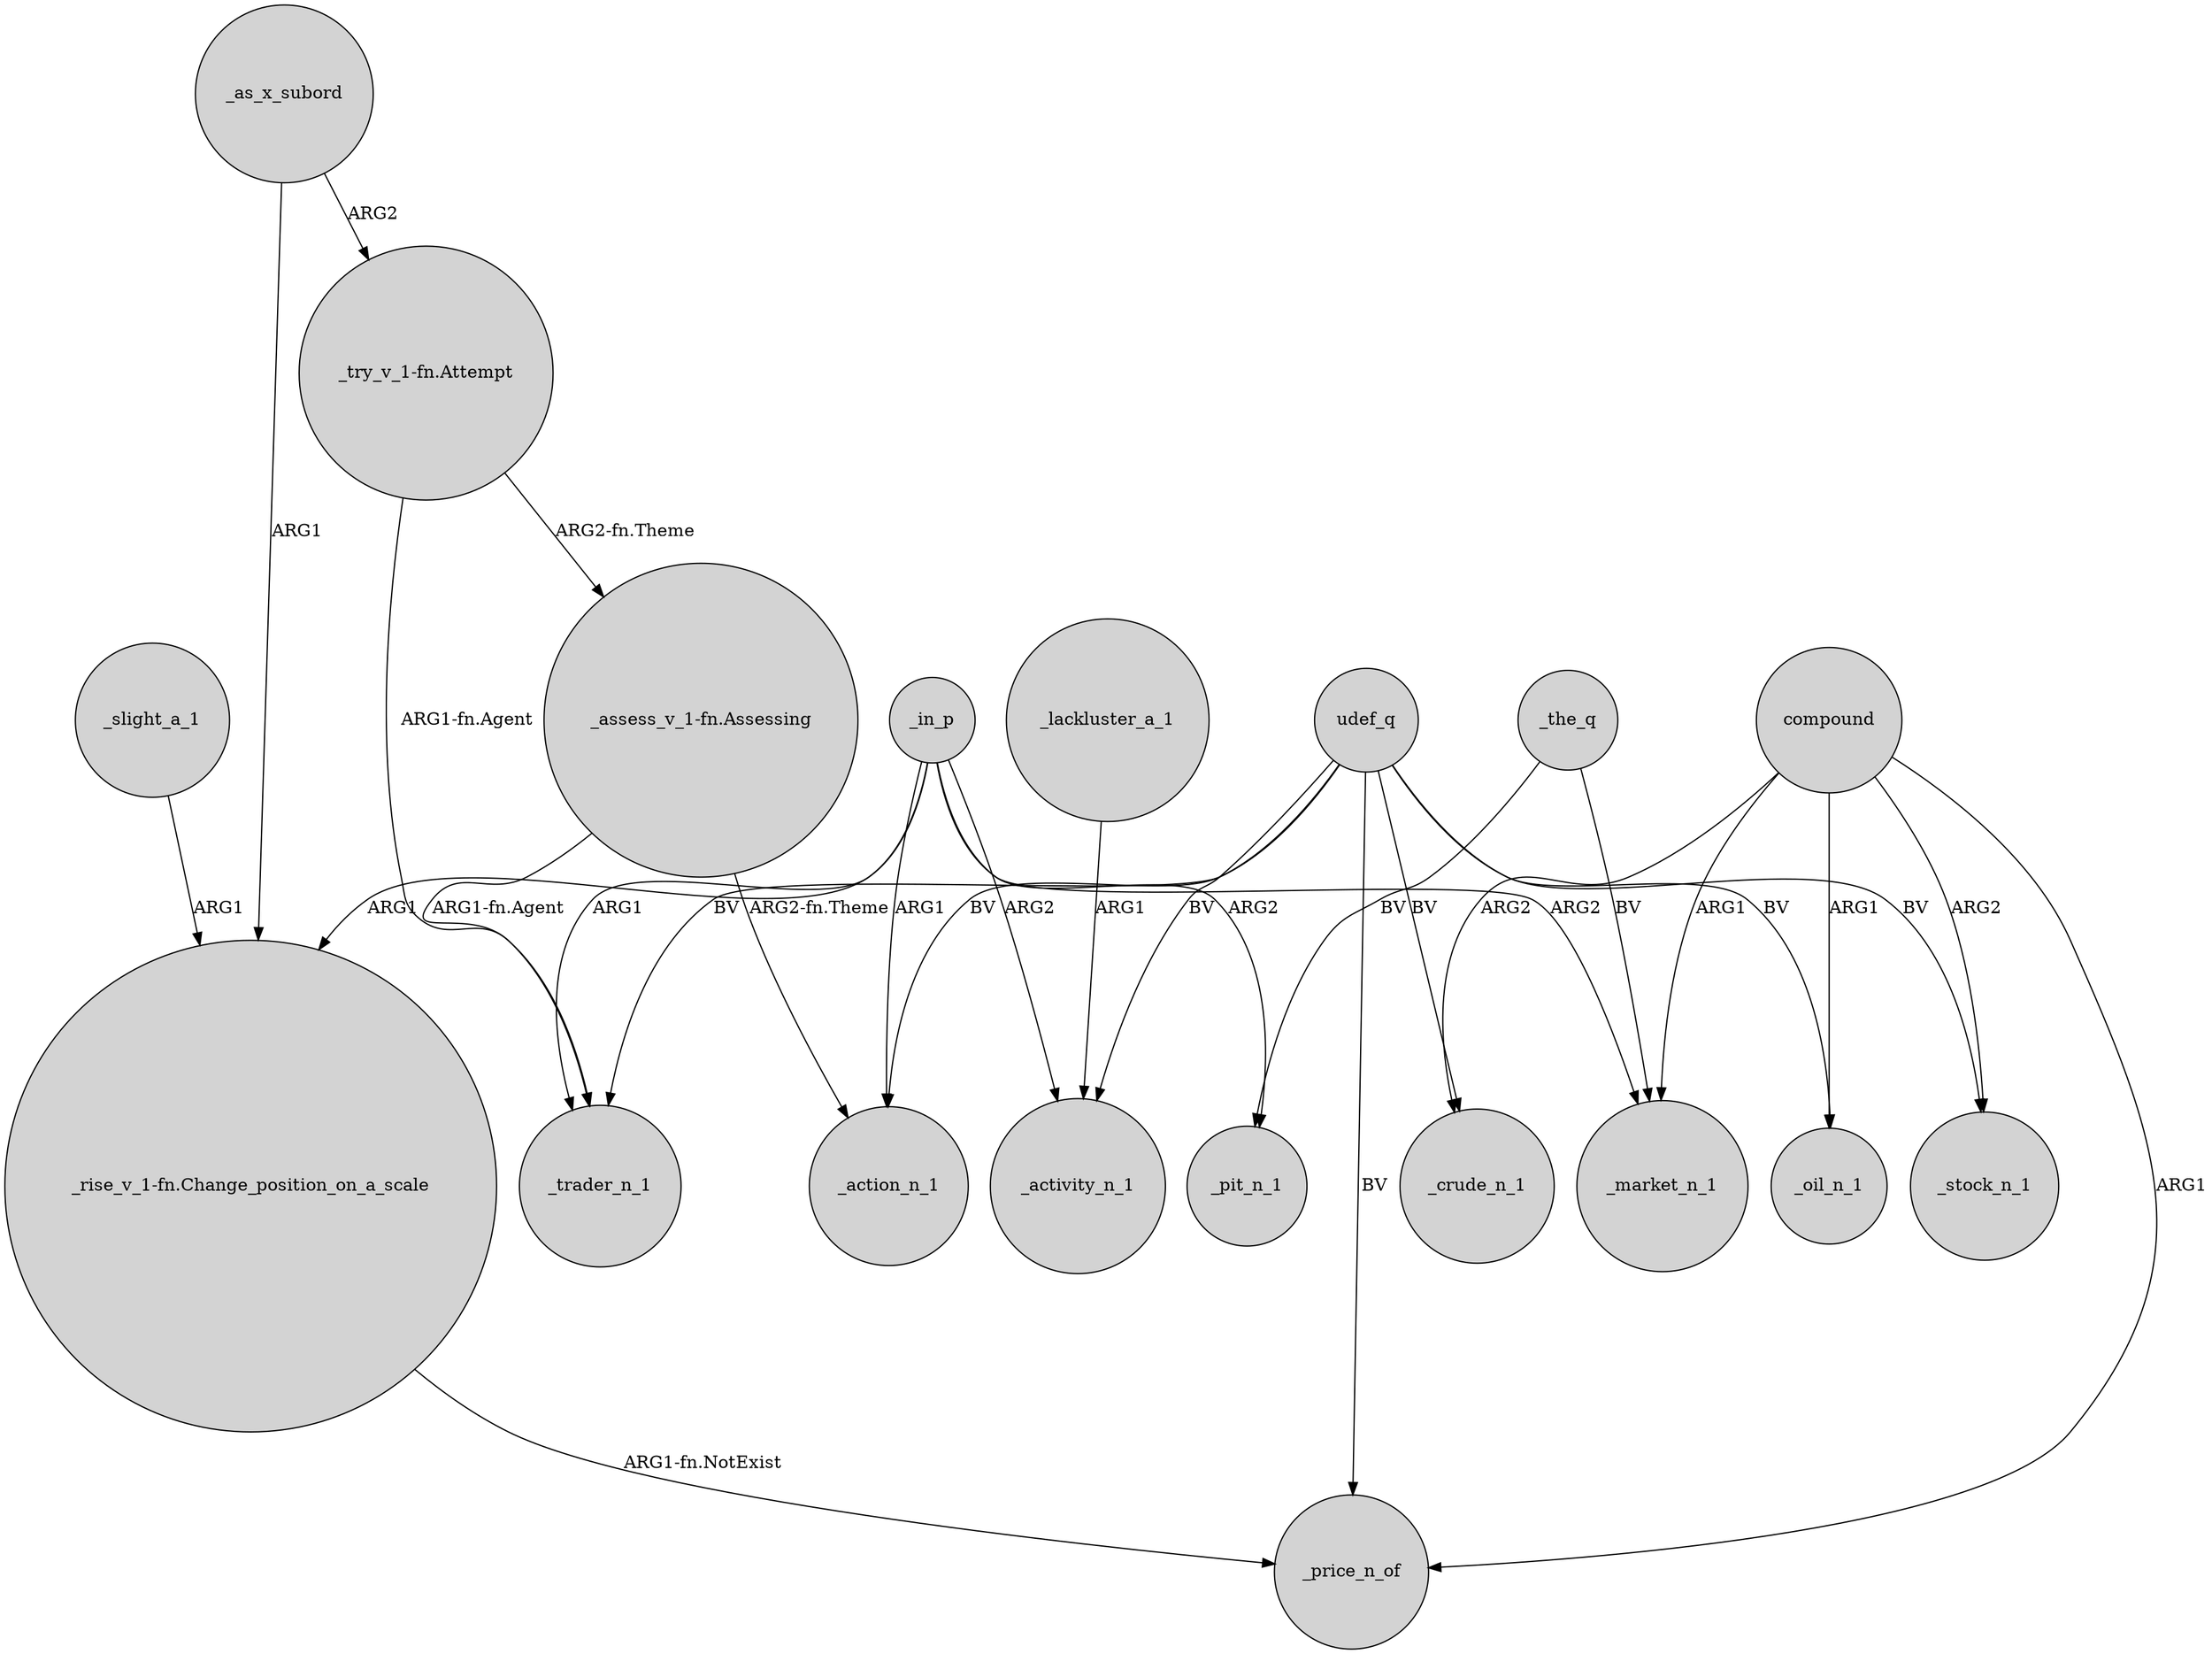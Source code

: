 digraph {
	node [shape=circle style=filled]
	_in_p -> _trader_n_1 [label=ARG1]
	"_assess_v_1-fn.Assessing" -> _action_n_1 [label="ARG2-fn.Theme"]
	udef_q -> _price_n_of [label=BV]
	compound -> _oil_n_1 [label=ARG1]
	udef_q -> _activity_n_1 [label=BV]
	udef_q -> _trader_n_1 [label=BV]
	_as_x_subord -> "_rise_v_1-fn.Change_position_on_a_scale" [label=ARG1]
	_in_p -> _action_n_1 [label=ARG1]
	"_try_v_1-fn.Attempt" -> _trader_n_1 [label="ARG1-fn.Agent"]
	_in_p -> "_rise_v_1-fn.Change_position_on_a_scale" [label=ARG1]
	compound -> _stock_n_1 [label=ARG2]
	_as_x_subord -> "_try_v_1-fn.Attempt" [label=ARG2]
	udef_q -> _stock_n_1 [label=BV]
	_slight_a_1 -> "_rise_v_1-fn.Change_position_on_a_scale" [label=ARG1]
	"_assess_v_1-fn.Assessing" -> _trader_n_1 [label="ARG1-fn.Agent"]
	_the_q -> _pit_n_1 [label=BV]
	udef_q -> _oil_n_1 [label=BV]
	"_rise_v_1-fn.Change_position_on_a_scale" -> _price_n_of [label="ARG1-fn.NotExist"]
	_in_p -> _market_n_1 [label=ARG2]
	_lackluster_a_1 -> _activity_n_1 [label=ARG1]
	udef_q -> _action_n_1 [label=BV]
	udef_q -> _crude_n_1 [label=BV]
	compound -> _price_n_of [label=ARG1]
	compound -> _market_n_1 [label=ARG1]
	_the_q -> _market_n_1 [label=BV]
	_in_p -> _pit_n_1 [label=ARG2]
	"_try_v_1-fn.Attempt" -> "_assess_v_1-fn.Assessing" [label="ARG2-fn.Theme"]
	compound -> _crude_n_1 [label=ARG2]
	_in_p -> _activity_n_1 [label=ARG2]
}
